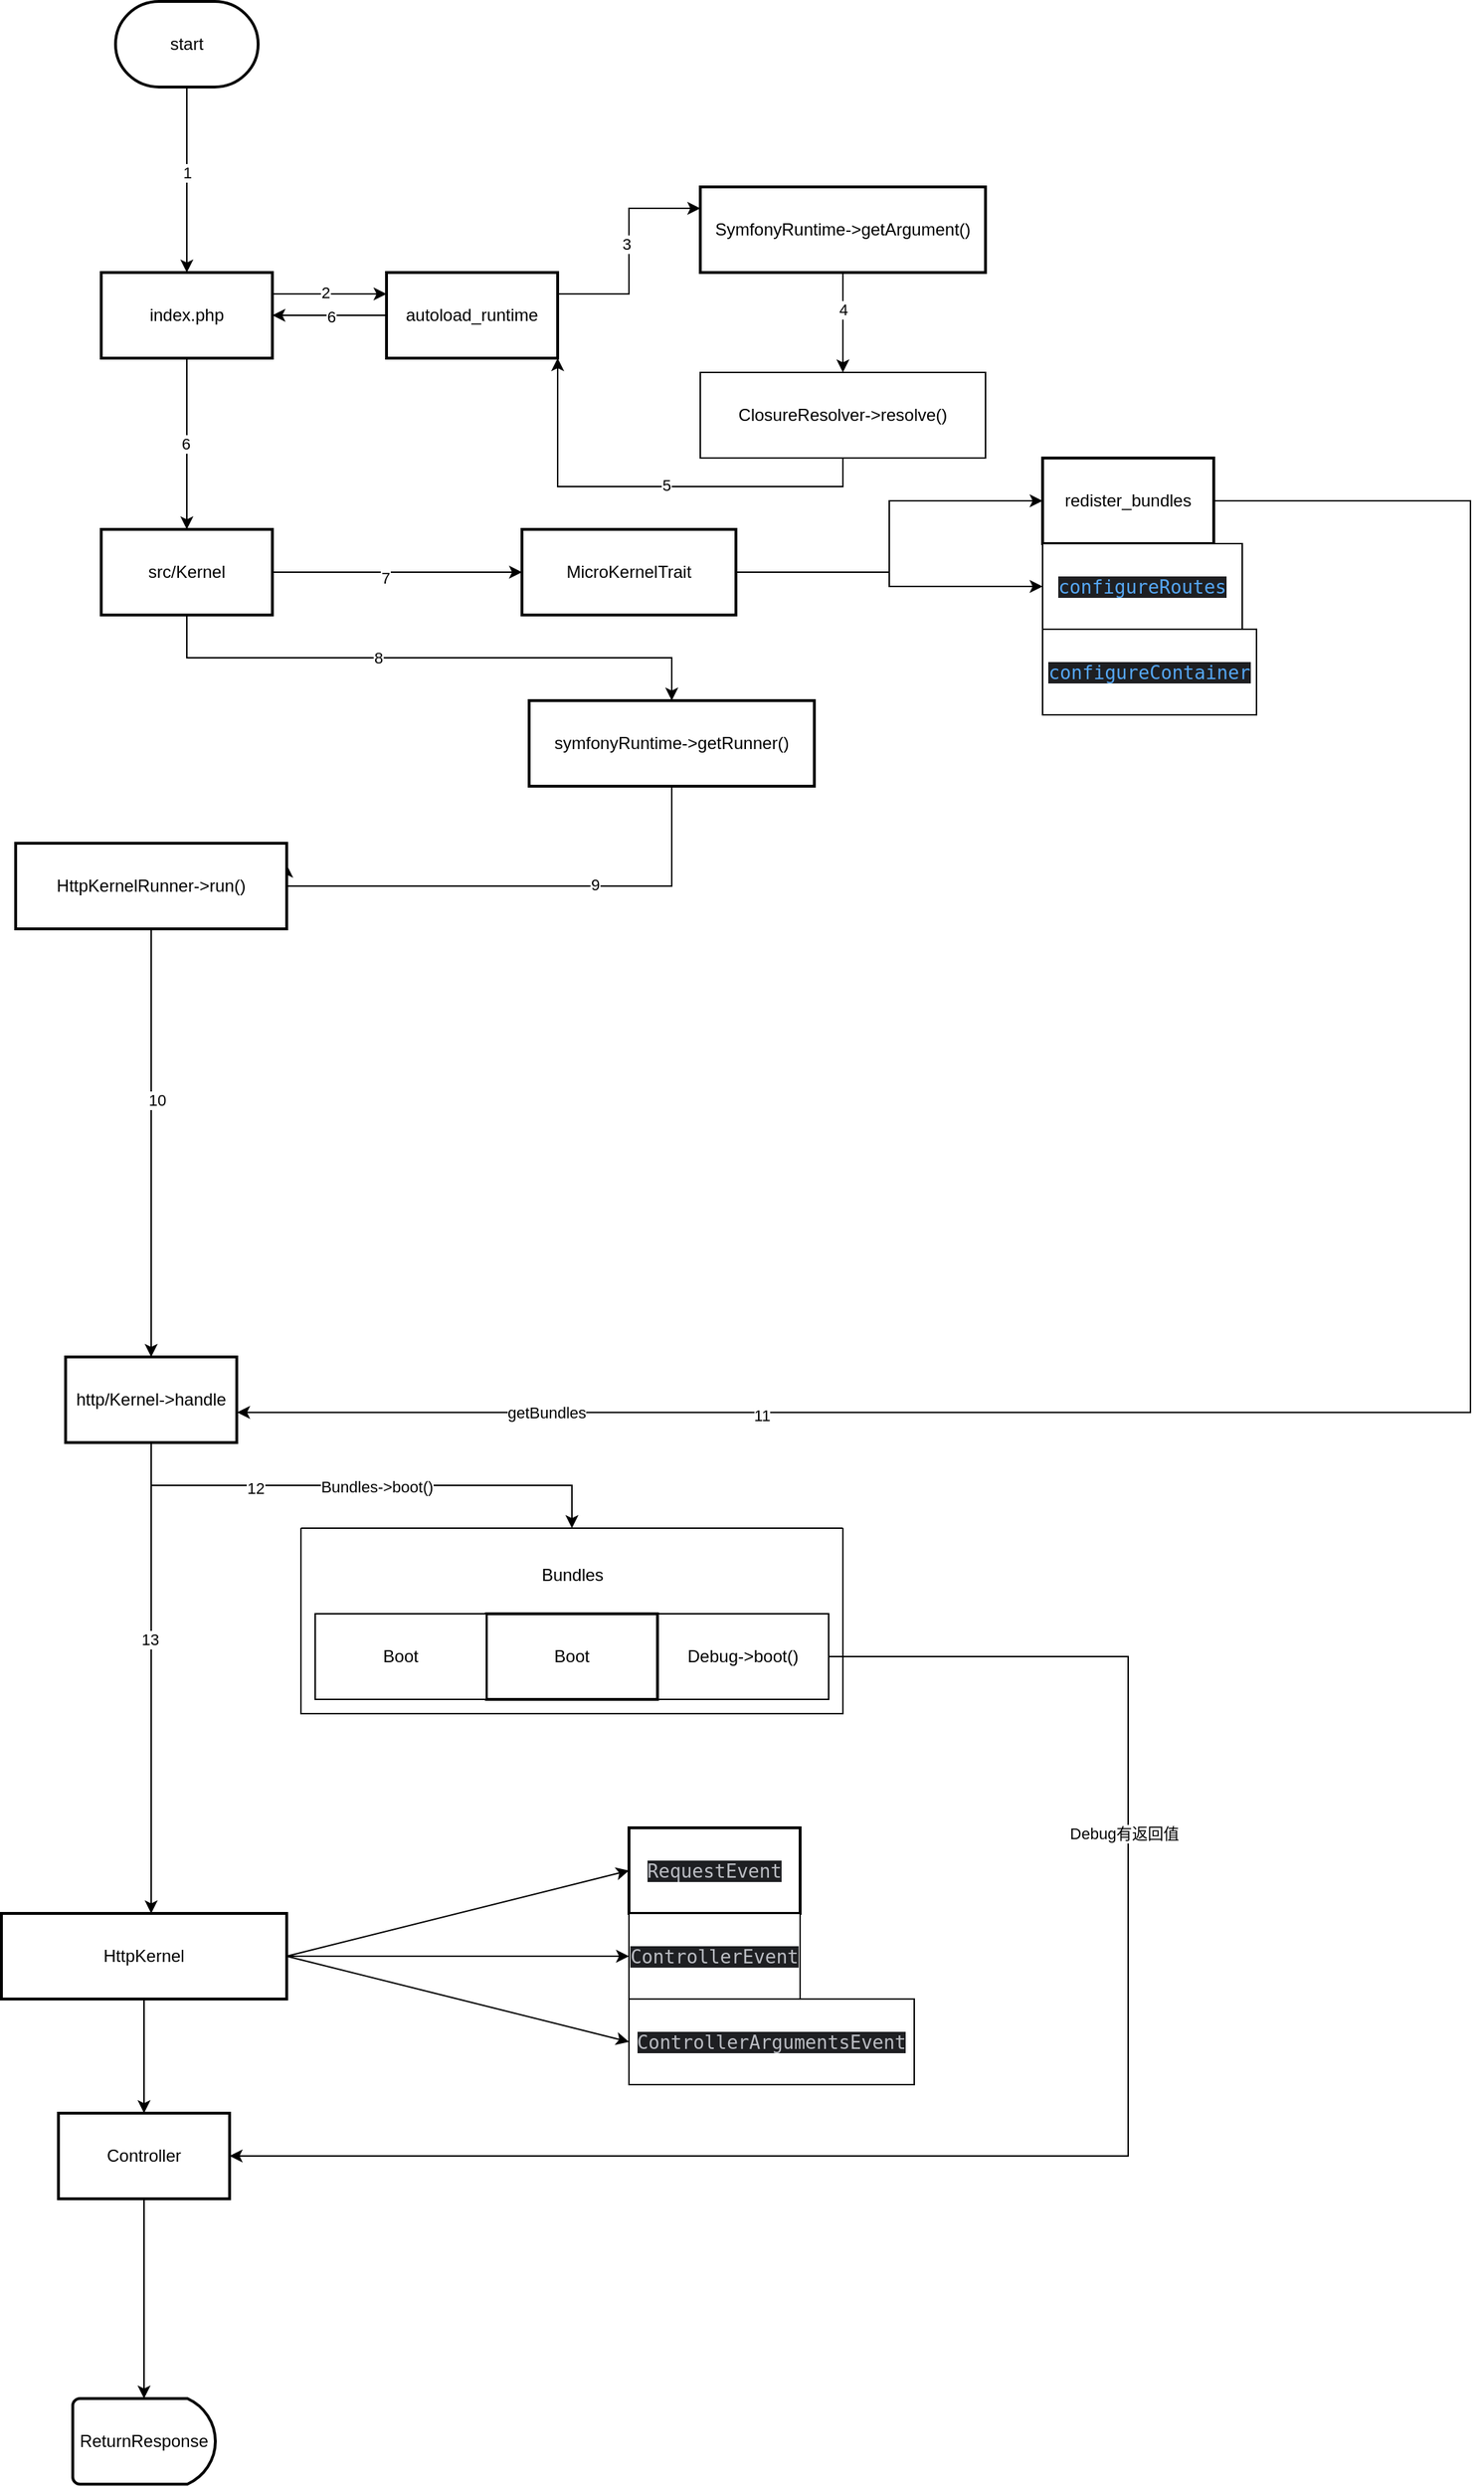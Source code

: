 <mxfile version="24.2.3" type="github">
  <diagram name="Page-1" id="edf60f1a-56cd-e834-aa8a-f176f3a09ee4">
    <mxGraphModel dx="995" dy="2830" grid="1" gridSize="10" guides="1" tooltips="1" connect="1" arrows="1" fold="1" page="1" pageScale="1" pageWidth="850" pageHeight="1100" background="none" math="0" shadow="0">
      <root>
        <mxCell id="0" />
        <mxCell id="1" parent="0" />
        <mxCell id="9ALi2KaTy-VrY5-sKbWw-7" value="" style="edgeStyle=orthogonalEdgeStyle;rounded=0;orthogonalLoop=1;jettySize=auto;html=1;" edge="1" parent="1" source="9ALi2KaTy-VrY5-sKbWw-1" target="9ALi2KaTy-VrY5-sKbWw-6">
          <mxGeometry relative="1" as="geometry" />
        </mxCell>
        <mxCell id="9ALi2KaTy-VrY5-sKbWw-41" value="1" style="edgeLabel;html=1;align=center;verticalAlign=middle;resizable=0;points=[];" vertex="1" connectable="0" parent="9ALi2KaTy-VrY5-sKbWw-7">
          <mxGeometry x="-0.079" relative="1" as="geometry">
            <mxPoint as="offset" />
          </mxGeometry>
        </mxCell>
        <mxCell id="9ALi2KaTy-VrY5-sKbWw-1" value="start" style="strokeWidth=2;html=1;shape=mxgraph.flowchart.terminator;whiteSpace=wrap;" vertex="1" parent="1">
          <mxGeometry x="190" y="-1880" width="100" height="60" as="geometry" />
        </mxCell>
        <mxCell id="9ALi2KaTy-VrY5-sKbWw-35" style="edgeStyle=orthogonalEdgeStyle;rounded=0;orthogonalLoop=1;jettySize=auto;html=1;exitX=0;exitY=0.5;exitDx=0;exitDy=0;entryX=1;entryY=0.5;entryDx=0;entryDy=0;" edge="1" parent="1" source="9ALi2KaTy-VrY5-sKbWw-2" target="9ALi2KaTy-VrY5-sKbWw-6">
          <mxGeometry relative="1" as="geometry" />
        </mxCell>
        <mxCell id="9ALi2KaTy-VrY5-sKbWw-46" value="6" style="edgeLabel;html=1;align=center;verticalAlign=middle;resizable=0;points=[];" vertex="1" connectable="0" parent="9ALi2KaTy-VrY5-sKbWw-35">
          <mxGeometry x="-0.019" y="1" relative="1" as="geometry">
            <mxPoint as="offset" />
          </mxGeometry>
        </mxCell>
        <mxCell id="9ALi2KaTy-VrY5-sKbWw-38" style="edgeStyle=orthogonalEdgeStyle;rounded=0;orthogonalLoop=1;jettySize=auto;html=1;exitX=1;exitY=0.25;exitDx=0;exitDy=0;entryX=0;entryY=0.25;entryDx=0;entryDy=0;" edge="1" parent="1" source="9ALi2KaTy-VrY5-sKbWw-2" target="9ALi2KaTy-VrY5-sKbWw-4">
          <mxGeometry relative="1" as="geometry" />
        </mxCell>
        <mxCell id="9ALi2KaTy-VrY5-sKbWw-43" value="3" style="edgeLabel;html=1;align=center;verticalAlign=middle;resizable=0;points=[];" vertex="1" connectable="0" parent="9ALi2KaTy-VrY5-sKbWw-38">
          <mxGeometry x="0.06" y="2" relative="1" as="geometry">
            <mxPoint as="offset" />
          </mxGeometry>
        </mxCell>
        <mxCell id="9ALi2KaTy-VrY5-sKbWw-2" value="autoload_runtime" style="whiteSpace=wrap;html=1;strokeWidth=2;" vertex="1" parent="1">
          <mxGeometry x="380" y="-1690" width="120" height="60" as="geometry" />
        </mxCell>
        <mxCell id="9ALi2KaTy-VrY5-sKbWw-32" value="" style="edgeStyle=orthogonalEdgeStyle;rounded=0;orthogonalLoop=1;jettySize=auto;html=1;entryX=0.5;entryY=0;entryDx=0;entryDy=0;" edge="1" parent="1" source="9ALi2KaTy-VrY5-sKbWw-4" target="9ALi2KaTy-VrY5-sKbWw-90">
          <mxGeometry relative="1" as="geometry">
            <mxPoint x="700" y="-1600" as="targetPoint" />
          </mxGeometry>
        </mxCell>
        <mxCell id="9ALi2KaTy-VrY5-sKbWw-44" value="4" style="edgeLabel;html=1;align=center;verticalAlign=middle;resizable=0;points=[];" vertex="1" connectable="0" parent="9ALi2KaTy-VrY5-sKbWw-32">
          <mxGeometry x="-0.278" relative="1" as="geometry">
            <mxPoint as="offset" />
          </mxGeometry>
        </mxCell>
        <mxCell id="9ALi2KaTy-VrY5-sKbWw-4" value="SymfonyRuntime-&amp;gt;getArgument()" style="whiteSpace=wrap;html=1;strokeWidth=2;" vertex="1" parent="1">
          <mxGeometry x="600" y="-1750" width="200" height="60" as="geometry" />
        </mxCell>
        <mxCell id="9ALi2KaTy-VrY5-sKbWw-40" style="edgeStyle=orthogonalEdgeStyle;rounded=0;orthogonalLoop=1;jettySize=auto;html=1;exitX=1;exitY=0.25;exitDx=0;exitDy=0;entryX=0;entryY=0.25;entryDx=0;entryDy=0;" edge="1" parent="1" source="9ALi2KaTy-VrY5-sKbWw-6" target="9ALi2KaTy-VrY5-sKbWw-2">
          <mxGeometry relative="1" as="geometry" />
        </mxCell>
        <mxCell id="9ALi2KaTy-VrY5-sKbWw-42" value="2" style="edgeLabel;html=1;align=center;verticalAlign=middle;resizable=0;points=[];" vertex="1" connectable="0" parent="9ALi2KaTy-VrY5-sKbWw-40">
          <mxGeometry x="-0.092" y="1" relative="1" as="geometry">
            <mxPoint as="offset" />
          </mxGeometry>
        </mxCell>
        <mxCell id="9ALi2KaTy-VrY5-sKbWw-60" value="" style="edgeStyle=orthogonalEdgeStyle;rounded=0;orthogonalLoop=1;jettySize=auto;html=1;" edge="1" parent="1" source="9ALi2KaTy-VrY5-sKbWw-6" target="9ALi2KaTy-VrY5-sKbWw-59">
          <mxGeometry relative="1" as="geometry" />
        </mxCell>
        <mxCell id="9ALi2KaTy-VrY5-sKbWw-81" value="6" style="edgeLabel;html=1;align=center;verticalAlign=middle;resizable=0;points=[];" vertex="1" connectable="0" parent="9ALi2KaTy-VrY5-sKbWw-60">
          <mxGeometry y="-1" relative="1" as="geometry">
            <mxPoint as="offset" />
          </mxGeometry>
        </mxCell>
        <mxCell id="9ALi2KaTy-VrY5-sKbWw-6" value="index.php" style="whiteSpace=wrap;html=1;strokeWidth=2;" vertex="1" parent="1">
          <mxGeometry x="180" y="-1690" width="120" height="60" as="geometry" />
        </mxCell>
        <mxCell id="9ALi2KaTy-VrY5-sKbWw-12" value="" style="edgeStyle=orthogonalEdgeStyle;rounded=0;orthogonalLoop=1;jettySize=auto;html=1;exitX=0.5;exitY=1;exitDx=0;exitDy=0;" edge="1" parent="1" source="9ALi2KaTy-VrY5-sKbWw-59" target="9ALi2KaTy-VrY5-sKbWw-11">
          <mxGeometry relative="1" as="geometry">
            <mxPoint x="310" y="-1430" as="sourcePoint" />
          </mxGeometry>
        </mxCell>
        <mxCell id="9ALi2KaTy-VrY5-sKbWw-49" value="8" style="edgeLabel;html=1;align=center;verticalAlign=middle;resizable=0;points=[];" vertex="1" connectable="0" parent="9ALi2KaTy-VrY5-sKbWw-12">
          <mxGeometry x="-0.183" relative="1" as="geometry">
            <mxPoint as="offset" />
          </mxGeometry>
        </mxCell>
        <mxCell id="9ALi2KaTy-VrY5-sKbWw-48" style="edgeStyle=orthogonalEdgeStyle;rounded=0;orthogonalLoop=1;jettySize=auto;html=1;exitX=0.5;exitY=1;exitDx=0;exitDy=0;entryX=1;entryY=0.25;entryDx=0;entryDy=0;" edge="1" parent="1" source="9ALi2KaTy-VrY5-sKbWw-11" target="9ALi2KaTy-VrY5-sKbWw-13">
          <mxGeometry relative="1" as="geometry">
            <mxPoint x="310" y="-1145" as="targetPoint" />
            <Array as="points">
              <mxPoint x="580" y="-1260" />
              <mxPoint x="310" y="-1260" />
            </Array>
          </mxGeometry>
        </mxCell>
        <mxCell id="9ALi2KaTy-VrY5-sKbWw-50" value="9" style="edgeLabel;html=1;align=center;verticalAlign=middle;resizable=0;points=[];" vertex="1" connectable="0" parent="9ALi2KaTy-VrY5-sKbWw-48">
          <mxGeometry x="-0.3" y="-1" relative="1" as="geometry">
            <mxPoint as="offset" />
          </mxGeometry>
        </mxCell>
        <mxCell id="9ALi2KaTy-VrY5-sKbWw-11" value="symfonyRuntime-&amp;gt;getRunner()" style="whiteSpace=wrap;html=1;strokeWidth=2;" vertex="1" parent="1">
          <mxGeometry x="480" y="-1390" width="200" height="60" as="geometry" />
        </mxCell>
        <mxCell id="9ALi2KaTy-VrY5-sKbWw-58" value="" style="edgeStyle=orthogonalEdgeStyle;rounded=0;orthogonalLoop=1;jettySize=auto;html=1;" edge="1" parent="1" source="9ALi2KaTy-VrY5-sKbWw-13" target="9ALi2KaTy-VrY5-sKbWw-57">
          <mxGeometry relative="1" as="geometry" />
        </mxCell>
        <mxCell id="9ALi2KaTy-VrY5-sKbWw-83" value="10" style="edgeLabel;html=1;align=center;verticalAlign=middle;resizable=0;points=[];" vertex="1" connectable="0" parent="9ALi2KaTy-VrY5-sKbWw-58">
          <mxGeometry x="-0.2" y="4" relative="1" as="geometry">
            <mxPoint as="offset" />
          </mxGeometry>
        </mxCell>
        <mxCell id="9ALi2KaTy-VrY5-sKbWw-13" value="HttpKernelRunner-&amp;gt;run()" style="whiteSpace=wrap;html=1;strokeWidth=2;" vertex="1" parent="1">
          <mxGeometry x="120" y="-1290" width="190" height="60" as="geometry" />
        </mxCell>
        <mxCell id="9ALi2KaTy-VrY5-sKbWw-88" value="" style="edgeStyle=orthogonalEdgeStyle;rounded=0;orthogonalLoop=1;jettySize=auto;html=1;" edge="1" parent="1" source="9ALi2KaTy-VrY5-sKbWw-15" target="9ALi2KaTy-VrY5-sKbWw-87">
          <mxGeometry relative="1" as="geometry" />
        </mxCell>
        <mxCell id="9ALi2KaTy-VrY5-sKbWw-15" value="HttpKernel" style="whiteSpace=wrap;html=1;strokeWidth=2;" vertex="1" parent="1">
          <mxGeometry x="110" y="-540" width="200" height="60" as="geometry" />
        </mxCell>
        <mxCell id="9ALi2KaTy-VrY5-sKbWw-17" value="&lt;div style=&quot;background-color:#1e1f22;color:#bcbec4&quot;&gt;&lt;pre style=&quot;font-family:&#39;JetBrains Mono&#39;,monospace;font-size:9.8pt;&quot;&gt;RequestEvent&lt;/pre&gt;&lt;/div&gt;" style="whiteSpace=wrap;html=1;strokeWidth=2;" vertex="1" parent="1">
          <mxGeometry x="550" y="-600" width="120" height="60" as="geometry" />
        </mxCell>
        <mxCell id="9ALi2KaTy-VrY5-sKbWw-20" value="&lt;div style=&quot;background-color:#1e1f22;color:#bcbec4&quot;&gt;&lt;pre style=&quot;font-family:&#39;JetBrains Mono&#39;,monospace;font-size:9.8pt;&quot;&gt;ControllerEvent&lt;/pre&gt;&lt;/div&gt;" style="rounded=0;whiteSpace=wrap;html=1;" vertex="1" parent="1">
          <mxGeometry x="550" y="-540" width="120" height="60" as="geometry" />
        </mxCell>
        <mxCell id="9ALi2KaTy-VrY5-sKbWw-21" value="&lt;div style=&quot;background-color:#1e1f22;color:#bcbec4&quot;&gt;&lt;pre style=&quot;font-family:&#39;JetBrains Mono&#39;,monospace;font-size:9.8pt;&quot;&gt;ControllerArgumentsEvent&lt;/pre&gt;&lt;/div&gt;" style="rounded=0;whiteSpace=wrap;html=1;" vertex="1" parent="1">
          <mxGeometry x="550" y="-480" width="200" height="60" as="geometry" />
        </mxCell>
        <mxCell id="9ALi2KaTy-VrY5-sKbWw-22" value="" style="endArrow=classic;html=1;rounded=0;entryX=0;entryY=0.5;entryDx=0;entryDy=0;exitX=1;exitY=0.5;exitDx=0;exitDy=0;" edge="1" parent="1" source="9ALi2KaTy-VrY5-sKbWw-15" target="9ALi2KaTy-VrY5-sKbWw-20">
          <mxGeometry width="50" height="50" relative="1" as="geometry">
            <mxPoint x="770" y="-1130" as="sourcePoint" />
            <mxPoint x="560" y="-1060" as="targetPoint" />
          </mxGeometry>
        </mxCell>
        <mxCell id="9ALi2KaTy-VrY5-sKbWw-23" value="" style="endArrow=classic;html=1;rounded=0;entryX=0;entryY=0.5;entryDx=0;entryDy=0;exitX=1;exitY=0.5;exitDx=0;exitDy=0;" edge="1" parent="1" source="9ALi2KaTy-VrY5-sKbWw-15" target="9ALi2KaTy-VrY5-sKbWw-21">
          <mxGeometry width="50" height="50" relative="1" as="geometry">
            <mxPoint x="770" y="-1130" as="sourcePoint" />
            <mxPoint x="680" y="-920" as="targetPoint" />
          </mxGeometry>
        </mxCell>
        <mxCell id="9ALi2KaTy-VrY5-sKbWw-24" value="" style="endArrow=classic;html=1;rounded=0;entryX=0;entryY=0.5;entryDx=0;entryDy=0;exitX=1;exitY=0.5;exitDx=0;exitDy=0;" edge="1" parent="1" source="9ALi2KaTy-VrY5-sKbWw-15" target="9ALi2KaTy-VrY5-sKbWw-17">
          <mxGeometry width="50" height="50" relative="1" as="geometry">
            <mxPoint x="670" y="-1100" as="sourcePoint" />
            <mxPoint x="690" y="-910" as="targetPoint" />
          </mxGeometry>
        </mxCell>
        <mxCell id="9ALi2KaTy-VrY5-sKbWw-33" style="edgeStyle=orthogonalEdgeStyle;rounded=0;orthogonalLoop=1;jettySize=auto;html=1;exitX=0.5;exitY=1;exitDx=0;exitDy=0;entryX=1;entryY=1;entryDx=0;entryDy=0;" edge="1" parent="1" source="9ALi2KaTy-VrY5-sKbWw-90" target="9ALi2KaTy-VrY5-sKbWw-2">
          <mxGeometry relative="1" as="geometry">
            <mxPoint x="700" y="-1560" as="sourcePoint" />
          </mxGeometry>
        </mxCell>
        <mxCell id="9ALi2KaTy-VrY5-sKbWw-45" value="5" style="edgeLabel;html=1;align=center;verticalAlign=middle;resizable=0;points=[];" vertex="1" connectable="0" parent="9ALi2KaTy-VrY5-sKbWw-33">
          <mxGeometry x="-0.067" y="-1" relative="1" as="geometry">
            <mxPoint as="offset" />
          </mxGeometry>
        </mxCell>
        <mxCell id="9ALi2KaTy-VrY5-sKbWw-80" style="edgeStyle=orthogonalEdgeStyle;rounded=0;orthogonalLoop=1;jettySize=auto;html=1;exitX=0.5;exitY=1;exitDx=0;exitDy=0;" edge="1" parent="1" source="9ALi2KaTy-VrY5-sKbWw-57" target="9ALi2KaTy-VrY5-sKbWw-15">
          <mxGeometry relative="1" as="geometry">
            <Array as="points">
              <mxPoint x="215" y="-510" />
              <mxPoint x="215" y="-510" />
            </Array>
          </mxGeometry>
        </mxCell>
        <mxCell id="9ALi2KaTy-VrY5-sKbWw-86" value="13" style="edgeLabel;html=1;align=center;verticalAlign=middle;resizable=0;points=[];" vertex="1" connectable="0" parent="9ALi2KaTy-VrY5-sKbWw-80">
          <mxGeometry x="-0.165" y="-1" relative="1" as="geometry">
            <mxPoint as="offset" />
          </mxGeometry>
        </mxCell>
        <mxCell id="9ALi2KaTy-VrY5-sKbWw-57" value="http/Kernel-&amp;gt;handle" style="whiteSpace=wrap;html=1;strokeWidth=2;" vertex="1" parent="1">
          <mxGeometry x="155" y="-930" width="120" height="60" as="geometry" />
        </mxCell>
        <mxCell id="9ALi2KaTy-VrY5-sKbWw-62" value="" style="edgeStyle=orthogonalEdgeStyle;rounded=0;orthogonalLoop=1;jettySize=auto;html=1;" edge="1" parent="1" source="9ALi2KaTy-VrY5-sKbWw-59" target="9ALi2KaTy-VrY5-sKbWw-61">
          <mxGeometry relative="1" as="geometry" />
        </mxCell>
        <mxCell id="9ALi2KaTy-VrY5-sKbWw-82" value="7" style="edgeLabel;html=1;align=center;verticalAlign=middle;resizable=0;points=[];" vertex="1" connectable="0" parent="9ALi2KaTy-VrY5-sKbWw-62">
          <mxGeometry x="-0.102" y="-4" relative="1" as="geometry">
            <mxPoint as="offset" />
          </mxGeometry>
        </mxCell>
        <mxCell id="9ALi2KaTy-VrY5-sKbWw-59" value="src/Kernel" style="whiteSpace=wrap;html=1;strokeWidth=2;" vertex="1" parent="1">
          <mxGeometry x="180" y="-1510" width="120" height="60" as="geometry" />
        </mxCell>
        <mxCell id="9ALi2KaTy-VrY5-sKbWw-64" value="" style="edgeStyle=orthogonalEdgeStyle;rounded=0;orthogonalLoop=1;jettySize=auto;html=1;" edge="1" parent="1" source="9ALi2KaTy-VrY5-sKbWw-61" target="9ALi2KaTy-VrY5-sKbWw-63">
          <mxGeometry relative="1" as="geometry" />
        </mxCell>
        <mxCell id="9ALi2KaTy-VrY5-sKbWw-66" style="edgeStyle=orthogonalEdgeStyle;rounded=0;orthogonalLoop=1;jettySize=auto;html=1;exitX=1;exitY=0.5;exitDx=0;exitDy=0;entryX=0;entryY=0.5;entryDx=0;entryDy=0;" edge="1" parent="1" source="9ALi2KaTy-VrY5-sKbWw-61" target="9ALi2KaTy-VrY5-sKbWw-65">
          <mxGeometry relative="1" as="geometry" />
        </mxCell>
        <mxCell id="9ALi2KaTy-VrY5-sKbWw-61" value="MicroKernelTrait" style="whiteSpace=wrap;html=1;strokeWidth=2;" vertex="1" parent="1">
          <mxGeometry x="475" y="-1510" width="150" height="60" as="geometry" />
        </mxCell>
        <mxCell id="9ALi2KaTy-VrY5-sKbWw-63" value="redister_bundles" style="whiteSpace=wrap;html=1;strokeWidth=2;" vertex="1" parent="1">
          <mxGeometry x="840" y="-1560" width="120" height="60" as="geometry" />
        </mxCell>
        <mxCell id="9ALi2KaTy-VrY5-sKbWw-65" value="&lt;div style=&quot;background-color:#1e1f22;color:#bcbec4&quot;&gt;&lt;pre style=&quot;font-family:&#39;JetBrains Mono&#39;,monospace;font-size:9.8pt;&quot;&gt;&lt;span style=&quot;color:#56a8f5;&quot;&gt;configureRoutes&lt;/span&gt;&lt;/pre&gt;&lt;/div&gt;" style="rounded=0;whiteSpace=wrap;html=1;" vertex="1" parent="1">
          <mxGeometry x="840" y="-1500" width="140" height="60" as="geometry" />
        </mxCell>
        <mxCell id="9ALi2KaTy-VrY5-sKbWw-67" value="&lt;div style=&quot;background-color:#1e1f22;color:#bcbec4&quot;&gt;&lt;pre style=&quot;font-family:&#39;JetBrains Mono&#39;,monospace;font-size:9.8pt;&quot;&gt;&lt;span style=&quot;color:#56a8f5;&quot;&gt;configureContainer&lt;/span&gt;&lt;/pre&gt;&lt;/div&gt;" style="rounded=0;whiteSpace=wrap;html=1;" vertex="1" parent="1">
          <mxGeometry x="840" y="-1440" width="150" height="60" as="geometry" />
        </mxCell>
        <mxCell id="9ALi2KaTy-VrY5-sKbWw-69" style="edgeStyle=orthogonalEdgeStyle;rounded=0;orthogonalLoop=1;jettySize=auto;html=1;exitX=1;exitY=0.5;exitDx=0;exitDy=0;entryX=1.002;entryY=0.648;entryDx=0;entryDy=0;entryPerimeter=0;" edge="1" parent="1" source="9ALi2KaTy-VrY5-sKbWw-63" target="9ALi2KaTy-VrY5-sKbWw-57">
          <mxGeometry relative="1" as="geometry">
            <Array as="points">
              <mxPoint x="1140" y="-1530" />
              <mxPoint x="1140" y="-891" />
            </Array>
          </mxGeometry>
        </mxCell>
        <mxCell id="9ALi2KaTy-VrY5-sKbWw-70" value="getBundles" style="edgeLabel;html=1;align=center;verticalAlign=middle;resizable=0;points=[];" vertex="1" connectable="0" parent="9ALi2KaTy-VrY5-sKbWw-69">
          <mxGeometry x="0.743" relative="1" as="geometry">
            <mxPoint as="offset" />
          </mxGeometry>
        </mxCell>
        <mxCell id="9ALi2KaTy-VrY5-sKbWw-84" value="11" style="edgeLabel;html=1;align=center;verticalAlign=middle;resizable=0;points=[];" vertex="1" connectable="0" parent="9ALi2KaTy-VrY5-sKbWw-69">
          <mxGeometry x="0.563" y="2" relative="1" as="geometry">
            <mxPoint as="offset" />
          </mxGeometry>
        </mxCell>
        <mxCell id="9ALi2KaTy-VrY5-sKbWw-75" value="" style="swimlane;startSize=0;" vertex="1" parent="1">
          <mxGeometry x="320" y="-810" width="380" height="130" as="geometry" />
        </mxCell>
        <mxCell id="9ALi2KaTy-VrY5-sKbWw-76" value="Bundles" style="text;html=1;align=center;verticalAlign=middle;resizable=0;points=[];autosize=1;strokeColor=none;fillColor=none;" vertex="1" parent="9ALi2KaTy-VrY5-sKbWw-75">
          <mxGeometry x="155" y="18" width="70" height="30" as="geometry" />
        </mxCell>
        <mxCell id="9ALi2KaTy-VrY5-sKbWw-78" value="Debug-&amp;gt;boot()" style="rounded=0;whiteSpace=wrap;html=1;" vertex="1" parent="9ALi2KaTy-VrY5-sKbWw-75">
          <mxGeometry x="250" y="60" width="120" height="60" as="geometry" />
        </mxCell>
        <mxCell id="9ALi2KaTy-VrY5-sKbWw-71" value="Boot" style="whiteSpace=wrap;html=1;strokeWidth=2;" vertex="1" parent="9ALi2KaTy-VrY5-sKbWw-75">
          <mxGeometry x="130" y="60" width="120" height="60" as="geometry" />
        </mxCell>
        <mxCell id="9ALi2KaTy-VrY5-sKbWw-73" value="Boot" style="rounded=0;whiteSpace=wrap;html=1;" vertex="1" parent="9ALi2KaTy-VrY5-sKbWw-75">
          <mxGeometry x="10" y="60" width="120" height="60" as="geometry" />
        </mxCell>
        <mxCell id="9ALi2KaTy-VrY5-sKbWw-77" style="edgeStyle=orthogonalEdgeStyle;rounded=0;orthogonalLoop=1;jettySize=auto;html=1;exitX=0.5;exitY=1;exitDx=0;exitDy=0;" edge="1" parent="1" source="9ALi2KaTy-VrY5-sKbWw-57" target="9ALi2KaTy-VrY5-sKbWw-75">
          <mxGeometry relative="1" as="geometry">
            <mxPoint x="215" y="-770" as="targetPoint" />
          </mxGeometry>
        </mxCell>
        <mxCell id="9ALi2KaTy-VrY5-sKbWw-85" value="12" style="edgeLabel;html=1;align=center;verticalAlign=middle;resizable=0;points=[];" vertex="1" connectable="0" parent="9ALi2KaTy-VrY5-sKbWw-77">
          <mxGeometry x="-0.423" y="-2" relative="1" as="geometry">
            <mxPoint as="offset" />
          </mxGeometry>
        </mxCell>
        <mxCell id="9ALi2KaTy-VrY5-sKbWw-89" value="Bundles-&amp;gt;boot()" style="edgeLabel;html=1;align=center;verticalAlign=middle;resizable=0;points=[];" vertex="1" connectable="0" parent="9ALi2KaTy-VrY5-sKbWw-77">
          <mxGeometry x="0.059" y="-1" relative="1" as="geometry">
            <mxPoint as="offset" />
          </mxGeometry>
        </mxCell>
        <mxCell id="9ALi2KaTy-VrY5-sKbWw-98" style="edgeStyle=orthogonalEdgeStyle;rounded=0;orthogonalLoop=1;jettySize=auto;html=1;exitX=0.5;exitY=1;exitDx=0;exitDy=0;" edge="1" parent="1" source="9ALi2KaTy-VrY5-sKbWw-87" target="9ALi2KaTy-VrY5-sKbWw-97">
          <mxGeometry relative="1" as="geometry" />
        </mxCell>
        <mxCell id="9ALi2KaTy-VrY5-sKbWw-87" value="Controller" style="whiteSpace=wrap;html=1;strokeWidth=2;" vertex="1" parent="1">
          <mxGeometry x="150" y="-400" width="120" height="60" as="geometry" />
        </mxCell>
        <mxCell id="9ALi2KaTy-VrY5-sKbWw-90" value="ClosureResolver-&amp;gt;resolve()" style="rounded=0;whiteSpace=wrap;html=1;" vertex="1" parent="1">
          <mxGeometry x="600" y="-1620" width="200" height="60" as="geometry" />
        </mxCell>
        <mxCell id="9ALi2KaTy-VrY5-sKbWw-93" style="edgeStyle=orthogonalEdgeStyle;rounded=0;orthogonalLoop=1;jettySize=auto;html=1;exitX=1;exitY=0.5;exitDx=0;exitDy=0;entryX=1;entryY=0.5;entryDx=0;entryDy=0;" edge="1" parent="1" source="9ALi2KaTy-VrY5-sKbWw-78" target="9ALi2KaTy-VrY5-sKbWw-87">
          <mxGeometry relative="1" as="geometry">
            <Array as="points">
              <mxPoint x="900" y="-720" />
              <mxPoint x="900" y="-370" />
            </Array>
          </mxGeometry>
        </mxCell>
        <mxCell id="9ALi2KaTy-VrY5-sKbWw-94" value="Debug有返回值" style="edgeLabel;html=1;align=center;verticalAlign=middle;resizable=0;points=[];" vertex="1" connectable="0" parent="9ALi2KaTy-VrY5-sKbWw-93">
          <mxGeometry x="-0.439" y="-3" relative="1" as="geometry">
            <mxPoint as="offset" />
          </mxGeometry>
        </mxCell>
        <mxCell id="9ALi2KaTy-VrY5-sKbWw-97" value="ReturnResponse" style="strokeWidth=2;html=1;shape=mxgraph.flowchart.delay;whiteSpace=wrap;" vertex="1" parent="1">
          <mxGeometry x="160" y="-200" width="100" height="60" as="geometry" />
        </mxCell>
      </root>
    </mxGraphModel>
  </diagram>
</mxfile>

